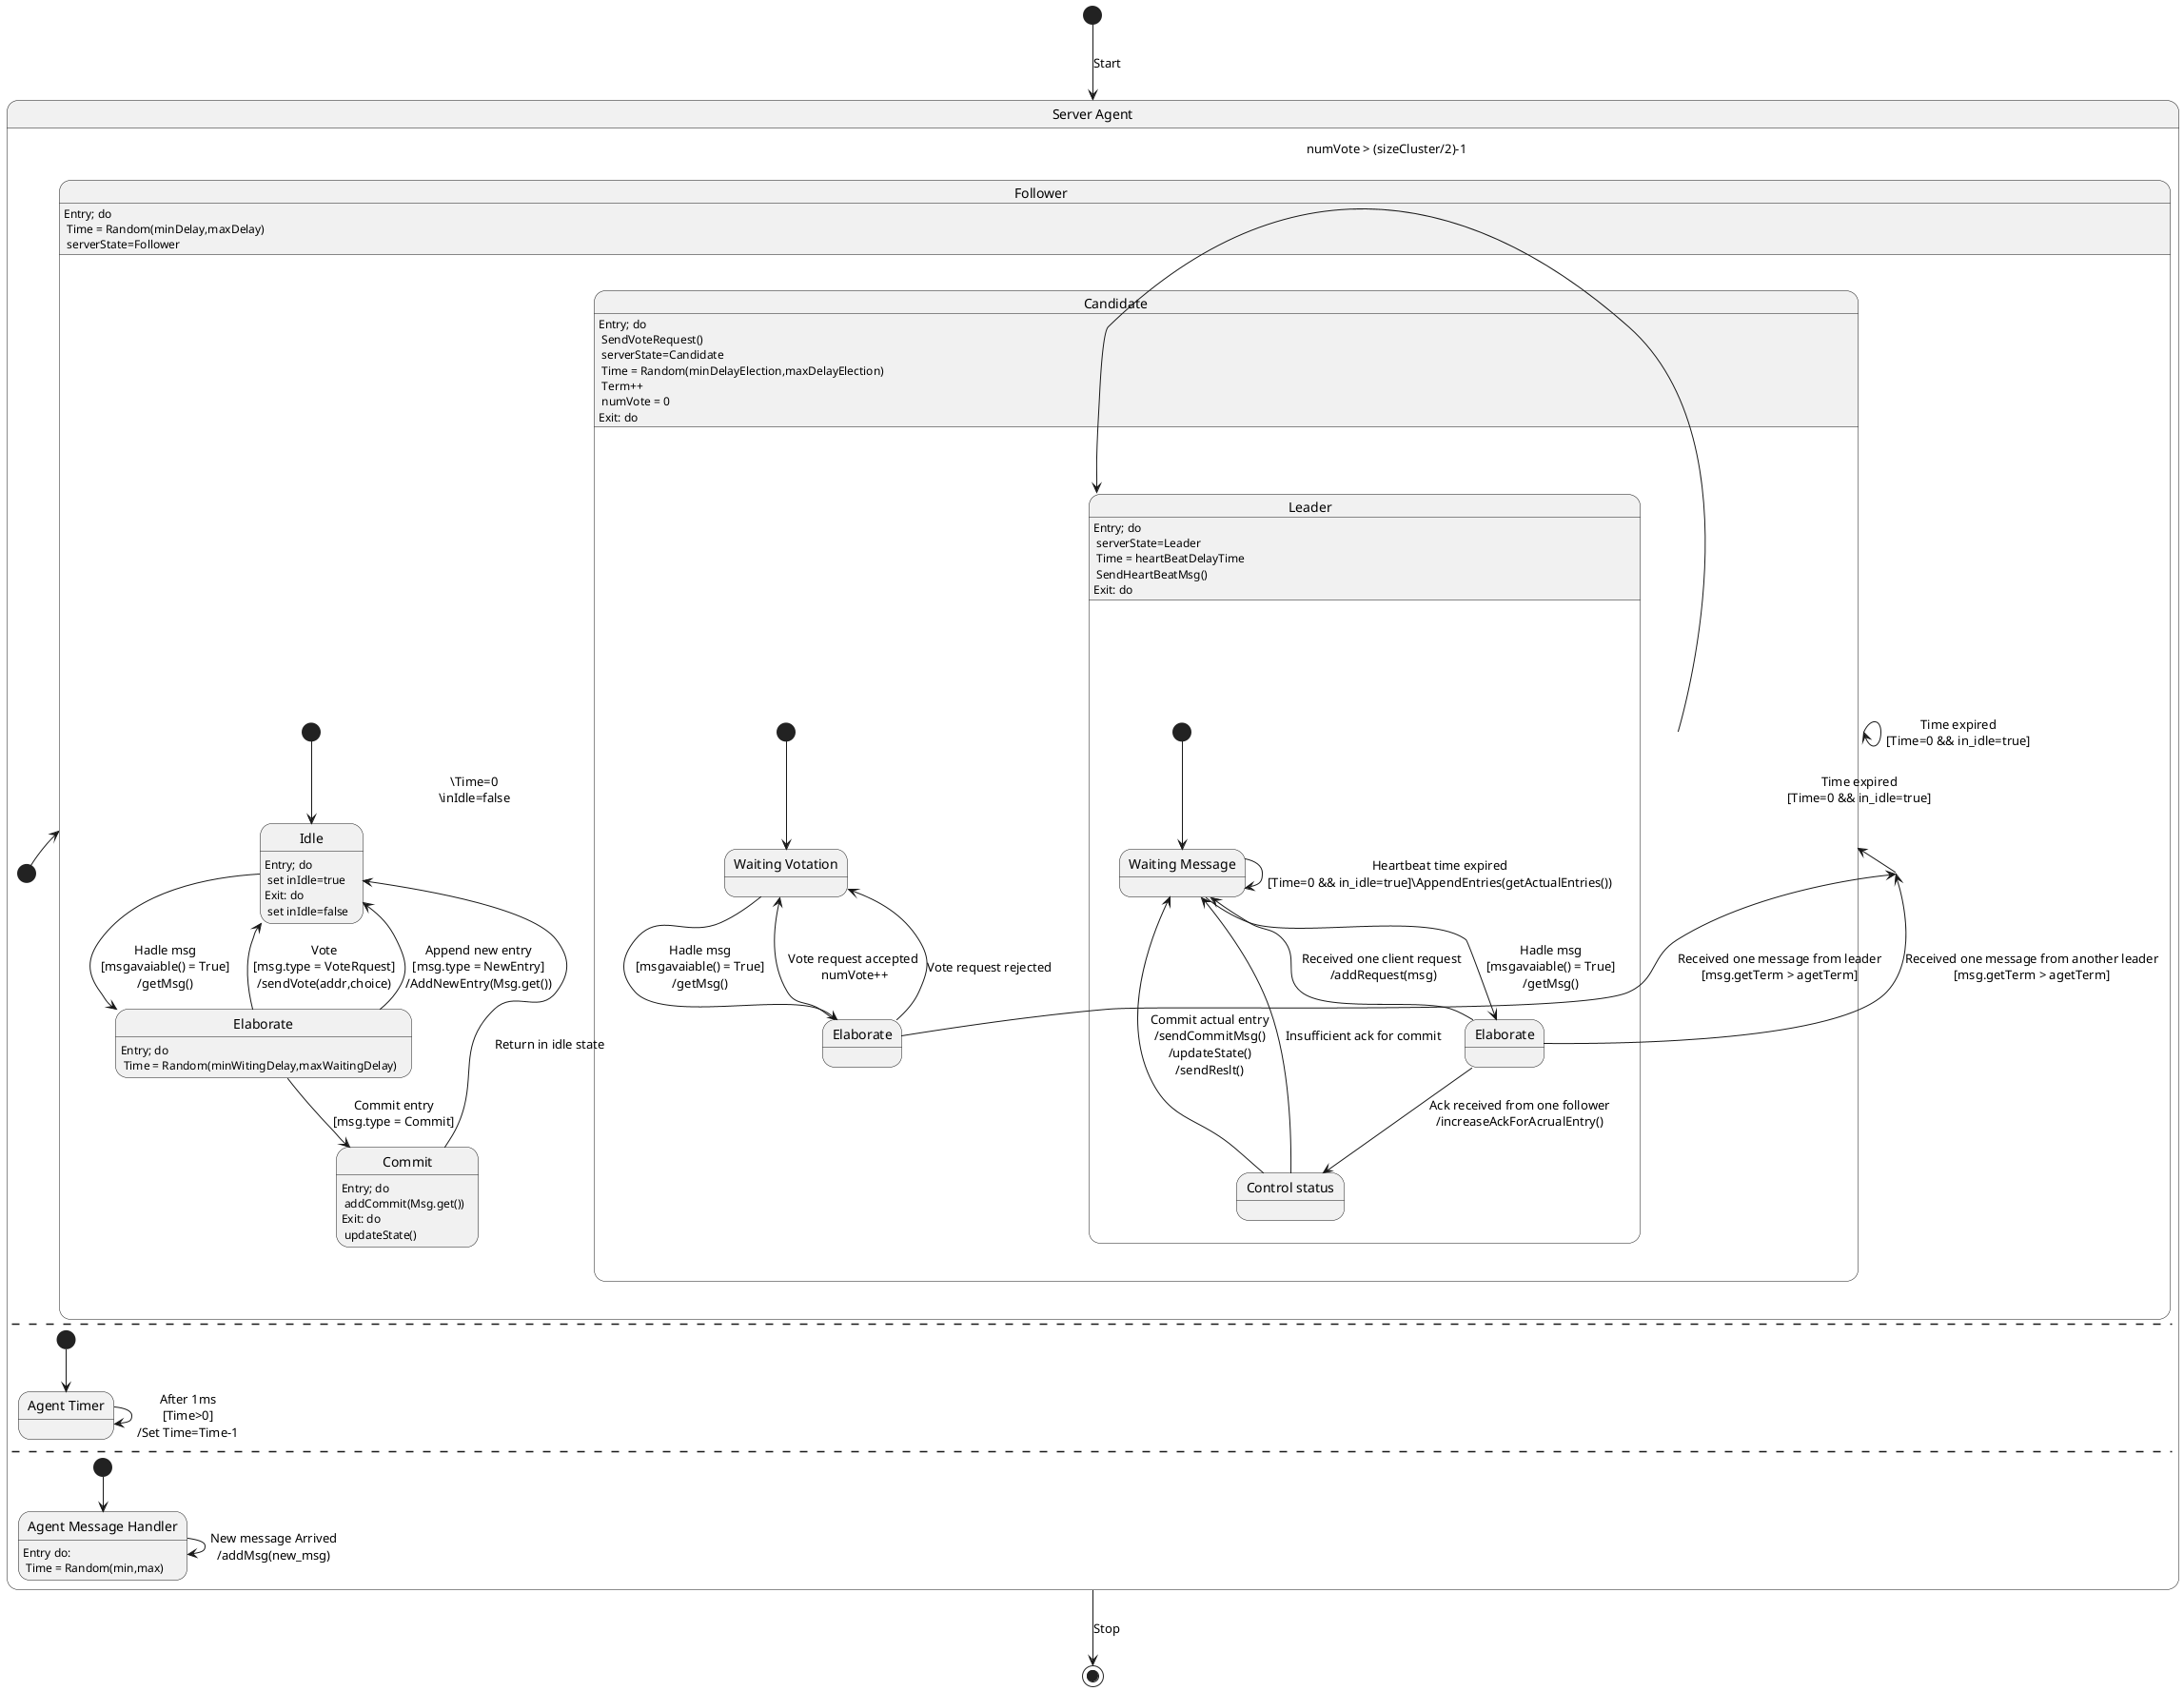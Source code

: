 @startuml
  !define NL5 \n\n\n\n\n
  !define TAB5 \t\t\t\t\t
  skinparam maxMessageSize 2000

[*] --> Agent :Start
Agent --> [*] :Stop

state "Server Agent" as Agent {
[*] -r-> Follower : \Time=0\n\inIdle=false

state "Follower" as Follower {
  Follower : Entry; do \n Time = Random(minDelay,maxDelay)\n serverState=Follower
  state "Elaborate" as FollowerElaborate
    FollowerElaborate : Entry; do \n Time = Random(minWitingDelay,maxWaitingDelay)
  state "Idle" as Idle
    Idle : Entry; do \n set inIdle=true
    Idle : Exit: do  \n set inIdle=false
  state "Commit" as Commit
    Commit : Entry; do \n addCommit(Msg.get())
    Commit : Exit: do \n updateState()

  [*] --> Idle
  Idle -r-> FollowerElaborate : Hadle msg\n[msgavaiable() = True]\n/getMsg()
  
  FollowerElaborate -l-> Idle : Vote\n[msg.type = VoteRquest]\n/sendVote(addr,choice)
  FollowerElaborate -d-> Idle : Append new entry\n[msg.type = NewEntry]\n/AddNewEntry(Msg.get())
  FollowerElaborate -d-> Commit : Commit entry\n[msg.type = Commit]
  
  Commit --> Idle : Return in idle state

  Follower -l-> Candidate : Time expired\n[Time=0 && in_idle=true]

}


state "Candidate" as Candidate {
  Candidate : Entry; do \n SendVoteRequest()\n serverState=Candidate\n Time = Random(minDelayElection,maxDelayElection)\n Term++\n numVote = 0
  Candidate : Exit: do 
  [*] --> WaitingVotation
  state "Waiting Votation" as WaitingVotation
  state "Elaborate" as CandidateElaborate

  WaitingVotation -r-> CandidateElaborate : Hadle msg\n[msgavaiable() = True]\n/getMsg()

  CandidateElaborate -r-> WaitingVotation : Vote request accepted\n numVote++
  CandidateElaborate --> WaitingVotation :Vote request rejected
  CandidateElaborate -u-> Follower : Received one message from leader\n[msg.getTerm > agetTerm]

  Candidate --> Candidate :Time expired\n[Time=0 && in_idle=true]
  Candidate -l-> Leader : numVote > (sizeCluster/2)-1 
}


  state "Leader" as Leader { 
    Leader : Entry; do \n serverState=Leader\n Time = heartBeatDelayTime\n SendHeartBeatMsg()
    Leader : Exit: do  
    [*] --> WaitingMessage
    state "Waiting Message" as WaitingMessage
    state "Elaborate" as LeaderElaborate
    state "Control status" as ControlStatus
    WaitingMessage --> WaitingMessage : Heartbeat time expired\n[Time=0 && in_idle=true]\AppendEntries(getActualEntries())
    WaitingMessage --> LeaderElaborate : Hadle msg\n[msgavaiable() = True]\n/getMsg()
    LeaderElaborate --> ControlStatus : Ack received from one follower\n/increaseAckForAcrualEntry()
    LeaderElaborate --> WaitingMessage : Received one client request\n /addRequest(msg)
    LeaderElaborate -d-> Follower : Received one message from another leader\n[msg.getTerm > agetTerm]
    ControlStatus --> WaitingMessage : Commit actual entry\n/sendCommitMsg()\n/updateState()\n/sendReslt()
    ControlStatus --> WaitingMessage : Insufficient ack for commit\n
  }
  --
  [*] --> AgentTimer
  state "Agent Timer" as AgentTimer{
    AgentTimer --> AgentTimer:After 1ms\n[Time>0]\n/Set Time=Time-1
  }
  --
  [*] --> AgentMessageHandler
  state "Agent Message Handler" as AgentMessageHandler{
    AgentMessageHandler : Entry do:\n Time = Random(min,max)
    AgentMessageHandler --> AgentMessageHandler: New message Arrived\n/addMsg(new_msg) 
  }

}


   



@enduml